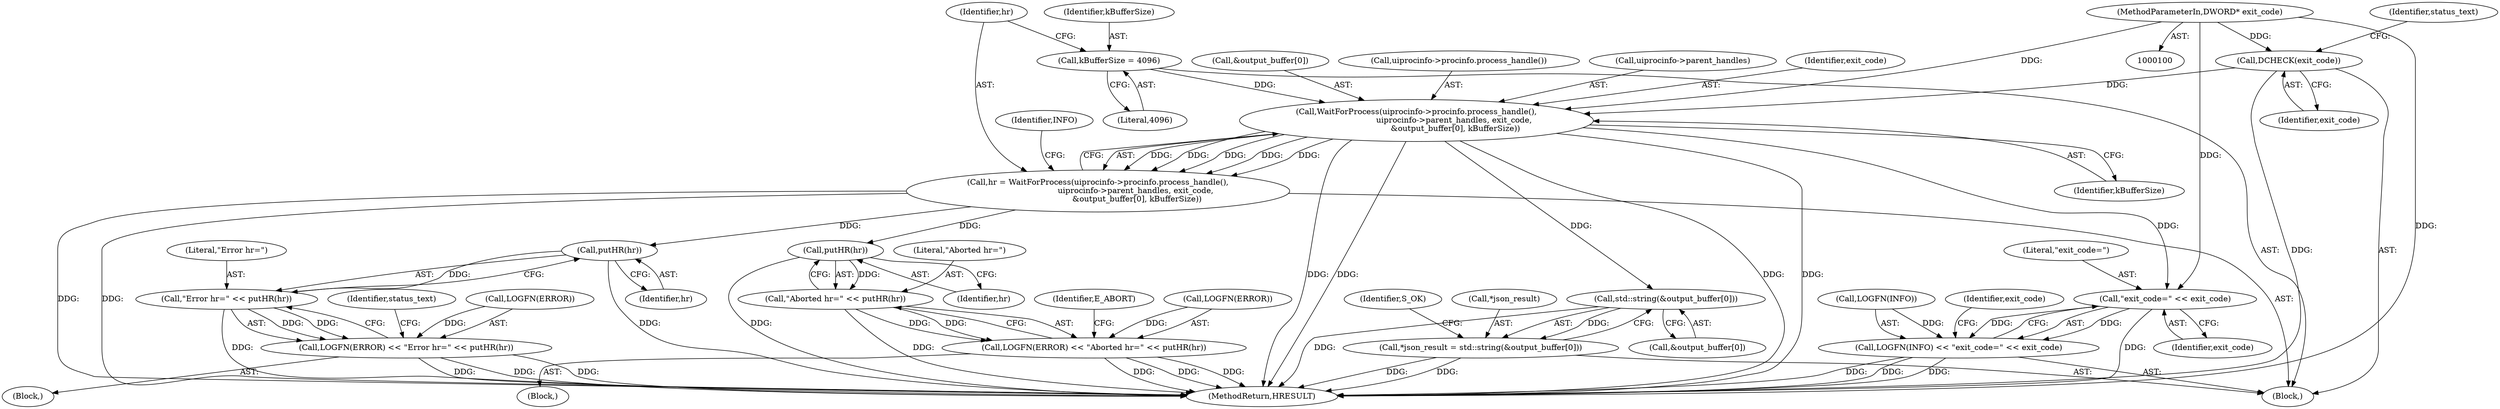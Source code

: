 digraph "0_Chrome_2440e872debd68ae7c2a8bf9ddb34df2cce378cd_1@pointer" {
"1000125" [label="(Call,WaitForProcess(uiprocinfo->procinfo.process_handle(),\n                              uiprocinfo->parent_handles, exit_code,\n                               &output_buffer[0], kBufferSize))"];
"1000112" [label="(Call,DCHECK(exit_code))"];
"1000103" [label="(MethodParameterIn,DWORD* exit_code)"];
"1000117" [label="(Call,kBufferSize = 4096)"];
"1000123" [label="(Call,hr = WaitForProcess(uiprocinfo->procinfo.process_handle(),\n                              uiprocinfo->parent_handles, exit_code,\n                               &output_buffer[0], kBufferSize))"];
"1000153" [label="(Call,putHR(hr))"];
"1000151" [label="(Call,\"Aborted hr=\" << putHR(hr))"];
"1000148" [label="(Call,LOGFN(ERROR) << \"Aborted hr=\" << putHR(hr))"];
"1000169" [label="(Call,putHR(hr))"];
"1000167" [label="(Call,\"Error hr=\" << putHR(hr))"];
"1000164" [label="(Call,LOGFN(ERROR) << \"Error hr=\" << putHR(hr))"];
"1000139" [label="(Call,\"exit_code=\" << exit_code)"];
"1000136" [label="(Call,LOGFN(INFO) << \"exit_code=\" << exit_code)"];
"1000181" [label="(Call,std::string(&output_buffer[0]))"];
"1000178" [label="(Call,*json_result = std::string(&output_buffer[0]))"];
"1000154" [label="(Identifier,hr)"];
"1000141" [label="(Identifier,exit_code)"];
"1000117" [label="(Call,kBufferSize = 4096)"];
"1000138" [label="(Identifier,INFO)"];
"1000119" [label="(Literal,4096)"];
"1000105" [label="(Block,)"];
"1000140" [label="(Literal,\"exit_code=\")"];
"1000153" [label="(Call,putHR(hr))"];
"1000103" [label="(MethodParameterIn,DWORD* exit_code)"];
"1000156" [label="(Identifier,E_ABORT)"];
"1000115" [label="(Identifier,status_text)"];
"1000123" [label="(Call,hr = WaitForProcess(uiprocinfo->procinfo.process_handle(),\n                              uiprocinfo->parent_handles, exit_code,\n                               &output_buffer[0], kBufferSize))"];
"1000168" [label="(Literal,\"Error hr=\")"];
"1000163" [label="(Block,)"];
"1000118" [label="(Identifier,kBufferSize)"];
"1000173" [label="(Identifier,status_text)"];
"1000136" [label="(Call,LOGFN(INFO) << \"exit_code=\" << exit_code)"];
"1000170" [label="(Identifier,hr)"];
"1000135" [label="(Identifier,kBufferSize)"];
"1000113" [label="(Identifier,exit_code)"];
"1000151" [label="(Call,\"Aborted hr=\" << putHR(hr))"];
"1000164" [label="(Call,LOGFN(ERROR) << \"Error hr=\" << putHR(hr))"];
"1000147" [label="(Block,)"];
"1000169" [label="(Call,putHR(hr))"];
"1000112" [label="(Call,DCHECK(exit_code))"];
"1000131" [label="(Call,&output_buffer[0])"];
"1000165" [label="(Call,LOGFN(ERROR))"];
"1000149" [label="(Call,LOGFN(ERROR))"];
"1000145" [label="(Identifier,exit_code)"];
"1000187" [label="(Identifier,S_OK)"];
"1000152" [label="(Literal,\"Aborted hr=\")"];
"1000126" [label="(Call,uiprocinfo->procinfo.process_handle())"];
"1000178" [label="(Call,*json_result = std::string(&output_buffer[0]))"];
"1000125" [label="(Call,WaitForProcess(uiprocinfo->procinfo.process_handle(),\n                              uiprocinfo->parent_handles, exit_code,\n                               &output_buffer[0], kBufferSize))"];
"1000139" [label="(Call,\"exit_code=\" << exit_code)"];
"1000167" [label="(Call,\"Error hr=\" << putHR(hr))"];
"1000137" [label="(Call,LOGFN(INFO))"];
"1000127" [label="(Call,uiprocinfo->parent_handles)"];
"1000148" [label="(Call,LOGFN(ERROR) << \"Aborted hr=\" << putHR(hr))"];
"1000188" [label="(MethodReturn,HRESULT)"];
"1000130" [label="(Identifier,exit_code)"];
"1000181" [label="(Call,std::string(&output_buffer[0]))"];
"1000182" [label="(Call,&output_buffer[0])"];
"1000179" [label="(Call,*json_result)"];
"1000124" [label="(Identifier,hr)"];
"1000125" -> "1000123"  [label="AST: "];
"1000125" -> "1000135"  [label="CFG: "];
"1000126" -> "1000125"  [label="AST: "];
"1000127" -> "1000125"  [label="AST: "];
"1000130" -> "1000125"  [label="AST: "];
"1000131" -> "1000125"  [label="AST: "];
"1000135" -> "1000125"  [label="AST: "];
"1000123" -> "1000125"  [label="CFG: "];
"1000125" -> "1000188"  [label="DDG: "];
"1000125" -> "1000188"  [label="DDG: "];
"1000125" -> "1000188"  [label="DDG: "];
"1000125" -> "1000188"  [label="DDG: "];
"1000125" -> "1000123"  [label="DDG: "];
"1000125" -> "1000123"  [label="DDG: "];
"1000125" -> "1000123"  [label="DDG: "];
"1000125" -> "1000123"  [label="DDG: "];
"1000125" -> "1000123"  [label="DDG: "];
"1000112" -> "1000125"  [label="DDG: "];
"1000103" -> "1000125"  [label="DDG: "];
"1000117" -> "1000125"  [label="DDG: "];
"1000125" -> "1000139"  [label="DDG: "];
"1000125" -> "1000181"  [label="DDG: "];
"1000112" -> "1000105"  [label="AST: "];
"1000112" -> "1000113"  [label="CFG: "];
"1000113" -> "1000112"  [label="AST: "];
"1000115" -> "1000112"  [label="CFG: "];
"1000112" -> "1000188"  [label="DDG: "];
"1000103" -> "1000112"  [label="DDG: "];
"1000103" -> "1000100"  [label="AST: "];
"1000103" -> "1000188"  [label="DDG: "];
"1000103" -> "1000139"  [label="DDG: "];
"1000117" -> "1000105"  [label="AST: "];
"1000117" -> "1000119"  [label="CFG: "];
"1000118" -> "1000117"  [label="AST: "];
"1000119" -> "1000117"  [label="AST: "];
"1000124" -> "1000117"  [label="CFG: "];
"1000123" -> "1000105"  [label="AST: "];
"1000124" -> "1000123"  [label="AST: "];
"1000138" -> "1000123"  [label="CFG: "];
"1000123" -> "1000188"  [label="DDG: "];
"1000123" -> "1000188"  [label="DDG: "];
"1000123" -> "1000153"  [label="DDG: "];
"1000123" -> "1000169"  [label="DDG: "];
"1000153" -> "1000151"  [label="AST: "];
"1000153" -> "1000154"  [label="CFG: "];
"1000154" -> "1000153"  [label="AST: "];
"1000151" -> "1000153"  [label="CFG: "];
"1000153" -> "1000188"  [label="DDG: "];
"1000153" -> "1000151"  [label="DDG: "];
"1000151" -> "1000148"  [label="AST: "];
"1000152" -> "1000151"  [label="AST: "];
"1000148" -> "1000151"  [label="CFG: "];
"1000151" -> "1000188"  [label="DDG: "];
"1000151" -> "1000148"  [label="DDG: "];
"1000151" -> "1000148"  [label="DDG: "];
"1000148" -> "1000147"  [label="AST: "];
"1000149" -> "1000148"  [label="AST: "];
"1000156" -> "1000148"  [label="CFG: "];
"1000148" -> "1000188"  [label="DDG: "];
"1000148" -> "1000188"  [label="DDG: "];
"1000148" -> "1000188"  [label="DDG: "];
"1000149" -> "1000148"  [label="DDG: "];
"1000169" -> "1000167"  [label="AST: "];
"1000169" -> "1000170"  [label="CFG: "];
"1000170" -> "1000169"  [label="AST: "];
"1000167" -> "1000169"  [label="CFG: "];
"1000169" -> "1000188"  [label="DDG: "];
"1000169" -> "1000167"  [label="DDG: "];
"1000167" -> "1000164"  [label="AST: "];
"1000168" -> "1000167"  [label="AST: "];
"1000164" -> "1000167"  [label="CFG: "];
"1000167" -> "1000188"  [label="DDG: "];
"1000167" -> "1000164"  [label="DDG: "];
"1000167" -> "1000164"  [label="DDG: "];
"1000164" -> "1000163"  [label="AST: "];
"1000165" -> "1000164"  [label="AST: "];
"1000173" -> "1000164"  [label="CFG: "];
"1000164" -> "1000188"  [label="DDG: "];
"1000164" -> "1000188"  [label="DDG: "];
"1000164" -> "1000188"  [label="DDG: "];
"1000165" -> "1000164"  [label="DDG: "];
"1000139" -> "1000136"  [label="AST: "];
"1000139" -> "1000141"  [label="CFG: "];
"1000140" -> "1000139"  [label="AST: "];
"1000141" -> "1000139"  [label="AST: "];
"1000136" -> "1000139"  [label="CFG: "];
"1000139" -> "1000188"  [label="DDG: "];
"1000139" -> "1000136"  [label="DDG: "];
"1000139" -> "1000136"  [label="DDG: "];
"1000136" -> "1000105"  [label="AST: "];
"1000137" -> "1000136"  [label="AST: "];
"1000145" -> "1000136"  [label="CFG: "];
"1000136" -> "1000188"  [label="DDG: "];
"1000136" -> "1000188"  [label="DDG: "];
"1000136" -> "1000188"  [label="DDG: "];
"1000137" -> "1000136"  [label="DDG: "];
"1000181" -> "1000178"  [label="AST: "];
"1000181" -> "1000182"  [label="CFG: "];
"1000182" -> "1000181"  [label="AST: "];
"1000178" -> "1000181"  [label="CFG: "];
"1000181" -> "1000188"  [label="DDG: "];
"1000181" -> "1000178"  [label="DDG: "];
"1000178" -> "1000105"  [label="AST: "];
"1000179" -> "1000178"  [label="AST: "];
"1000187" -> "1000178"  [label="CFG: "];
"1000178" -> "1000188"  [label="DDG: "];
"1000178" -> "1000188"  [label="DDG: "];
}

